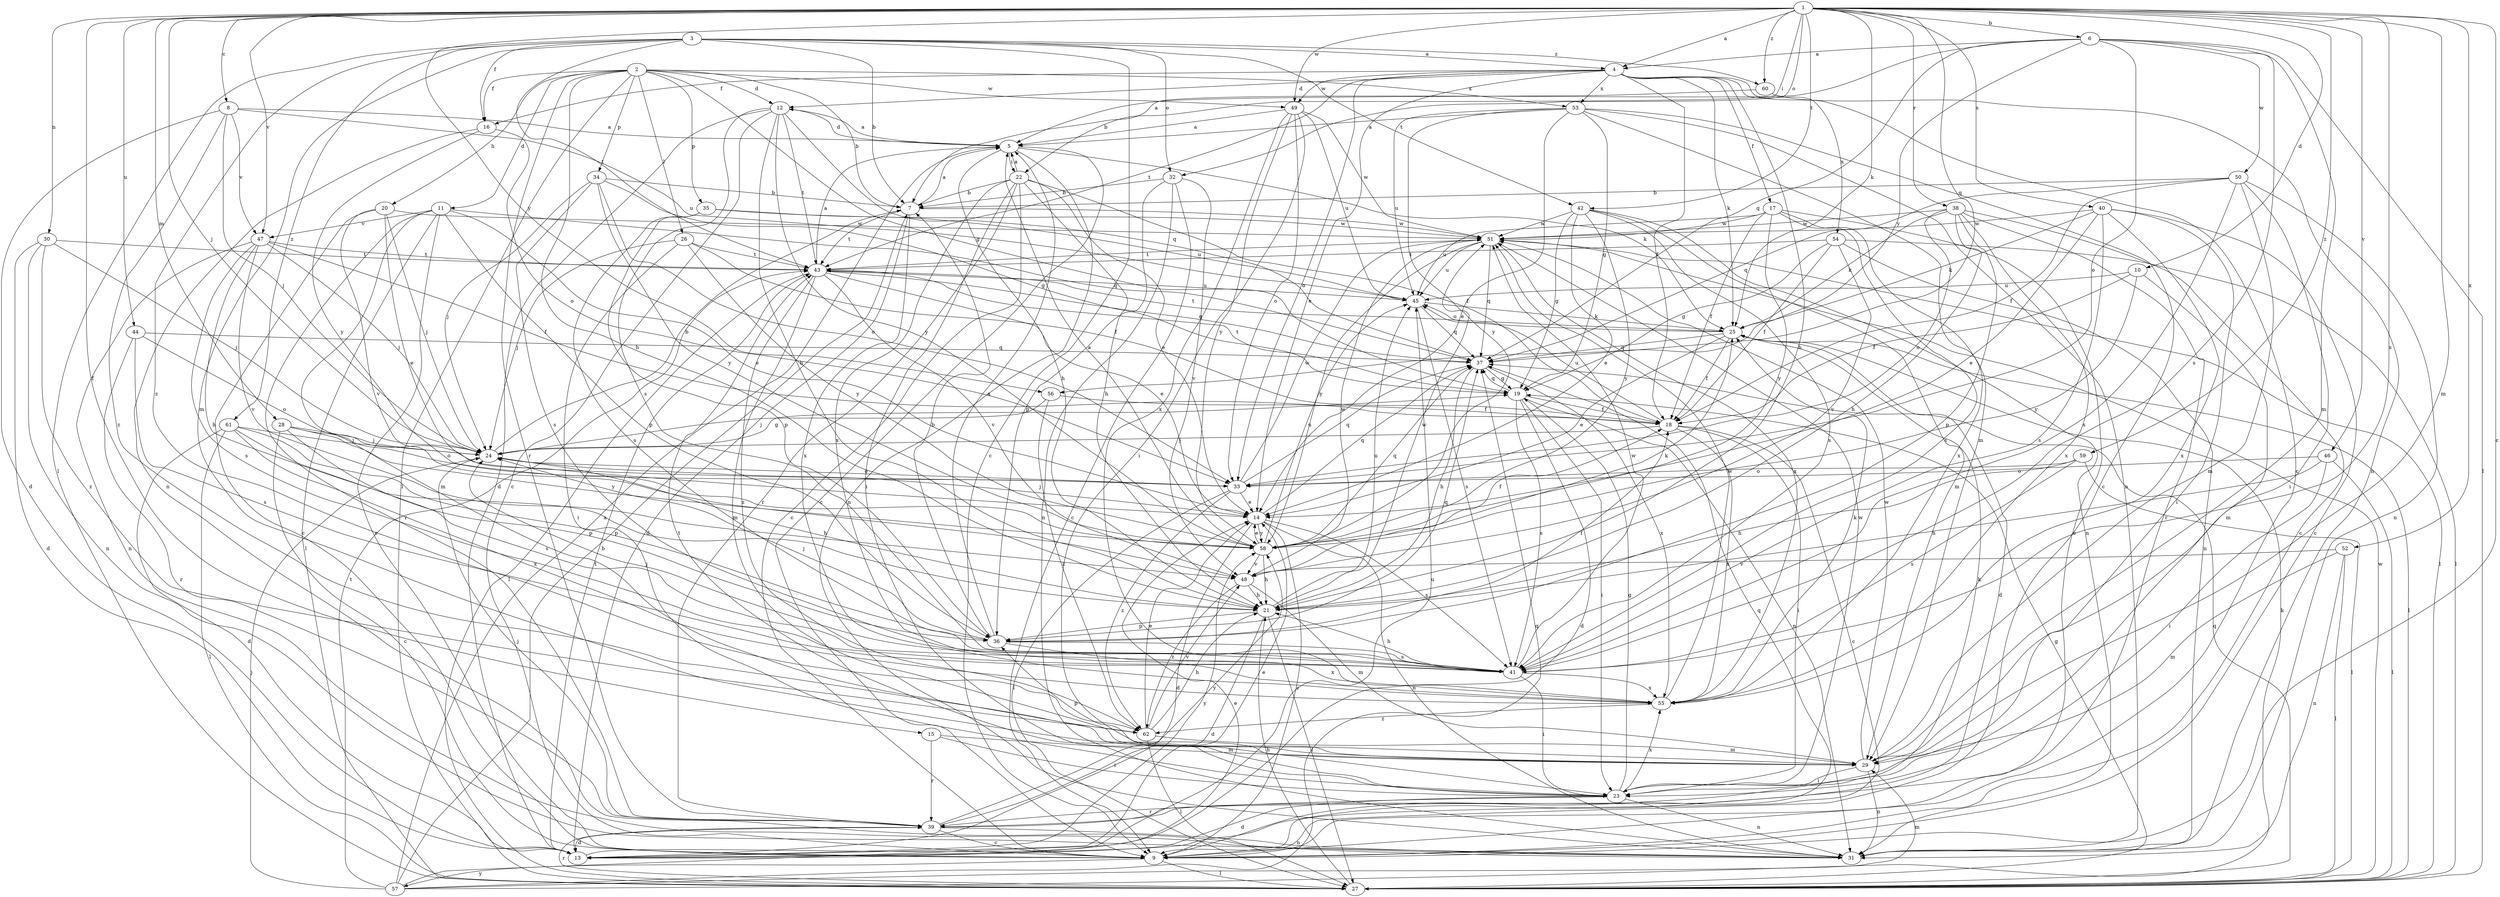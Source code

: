 strict digraph  {
	1 -> 4 [label=a];
	3 -> 4 [label=a];
	6 -> 4 [label=a];
	7 -> 5 [label=a];
	8 -> 5 [label=a];
	12 -> 5 [label=a];
	22 -> 5 [label=a];
	36 -> 5 [label=a];
	43 -> 5 [label=a];
	49 -> 5 [label=a];
	53 -> 5 [label=a];
	57 -> 5 [label=a];
	58 -> 5 [label=a];
	60 -> 5 [label=a];
	1 -> 6 [label=b];
	2 -> 7 [label=b];
	3 -> 7 [label=b];
	6 -> 7 [label=b];
	22 -> 7 [label=b];
	24 -> 7 [label=b];
	32 -> 7 [label=b];
	34 -> 7 [label=b];
	36 -> 7 [label=b];
	50 -> 7 [label=b];
	57 -> 7 [label=b];
	1 -> 8 [label=c];
	1 -> 9 [label=c];
	3 -> 9 [label=c];
	4 -> 9 [label=c];
	5 -> 9 [label=c];
	11 -> 9 [label=c];
	12 -> 9 [label=c];
	14 -> 9 [label=c];
	17 -> 9 [label=c];
	18 -> 9 [label=c];
	20 -> 9 [label=c];
	22 -> 9 [label=c];
	28 -> 9 [label=c];
	32 -> 9 [label=c];
	38 -> 9 [label=c];
	39 -> 9 [label=c];
	40 -> 9 [label=c];
	53 -> 9 [label=c];
	1 -> 10 [label=d];
	2 -> 11 [label=d];
	2 -> 12 [label=d];
	4 -> 12 [label=d];
	5 -> 12 [label=d];
	7 -> 13 [label=d];
	8 -> 13 [label=d];
	12 -> 13 [label=d];
	14 -> 13 [label=d];
	19 -> 13 [label=d];
	21 -> 13 [label=d];
	23 -> 13 [label=d];
	25 -> 13 [label=d];
	30 -> 13 [label=d];
	39 -> 13 [label=d];
	61 -> 13 [label=d];
	4 -> 14 [label=e];
	11 -> 14 [label=e];
	20 -> 14 [label=e];
	22 -> 14 [label=e];
	25 -> 14 [label=e];
	33 -> 14 [label=e];
	39 -> 14 [label=e];
	40 -> 14 [label=e];
	42 -> 14 [label=e];
	43 -> 14 [label=e];
	53 -> 14 [label=e];
	57 -> 14 [label=e];
	58 -> 14 [label=e];
	62 -> 14 [label=e];
	1 -> 15 [label=f];
	2 -> 16 [label=f];
	3 -> 16 [label=f];
	4 -> 16 [label=f];
	4 -> 17 [label=f];
	4 -> 18 [label=f];
	10 -> 18 [label=f];
	17 -> 18 [label=f];
	19 -> 18 [label=f];
	22 -> 18 [label=f];
	25 -> 18 [label=f];
	26 -> 18 [label=f];
	36 -> 18 [label=f];
	47 -> 18 [label=f];
	50 -> 18 [label=f];
	54 -> 18 [label=f];
	56 -> 18 [label=f];
	58 -> 18 [label=f];
	2 -> 19 [label=g];
	23 -> 19 [label=g];
	24 -> 19 [label=g];
	27 -> 19 [label=g];
	34 -> 19 [label=g];
	37 -> 19 [label=g];
	42 -> 19 [label=g];
	53 -> 19 [label=g];
	54 -> 19 [label=g];
	2 -> 20 [label=h];
	2 -> 21 [label=h];
	4 -> 21 [label=h];
	5 -> 21 [label=h];
	12 -> 21 [label=h];
	22 -> 21 [label=h];
	24 -> 21 [label=h];
	27 -> 21 [label=h];
	37 -> 21 [label=h];
	38 -> 21 [label=h];
	41 -> 21 [label=h];
	46 -> 21 [label=h];
	47 -> 21 [label=h];
	48 -> 21 [label=h];
	58 -> 21 [label=h];
	59 -> 21 [label=h];
	62 -> 21 [label=h];
	1 -> 22 [label=i];
	5 -> 22 [label=i];
	15 -> 23 [label=i];
	18 -> 23 [label=i];
	19 -> 23 [label=i];
	22 -> 23 [label=i];
	26 -> 23 [label=i];
	29 -> 23 [label=i];
	40 -> 23 [label=i];
	41 -> 23 [label=i];
	46 -> 23 [label=i];
	49 -> 23 [label=i];
	50 -> 23 [label=i];
	1 -> 24 [label=j];
	8 -> 24 [label=j];
	14 -> 24 [label=j];
	18 -> 24 [label=j];
	20 -> 24 [label=j];
	26 -> 24 [label=j];
	28 -> 24 [label=j];
	30 -> 24 [label=j];
	34 -> 24 [label=j];
	36 -> 24 [label=j];
	39 -> 24 [label=j];
	41 -> 24 [label=j];
	47 -> 24 [label=j];
	56 -> 24 [label=j];
	57 -> 24 [label=j];
	61 -> 24 [label=j];
	1 -> 25 [label=k];
	4 -> 25 [label=k];
	5 -> 25 [label=k];
	38 -> 25 [label=k];
	39 -> 25 [label=k];
	40 -> 25 [label=k];
	45 -> 25 [label=k];
	48 -> 25 [label=k];
	55 -> 25 [label=k];
	57 -> 25 [label=k];
	2 -> 26 [label=l];
	2 -> 27 [label=l];
	3 -> 27 [label=l];
	6 -> 27 [label=l];
	9 -> 27 [label=l];
	11 -> 27 [label=l];
	21 -> 27 [label=l];
	25 -> 27 [label=l];
	33 -> 27 [label=l];
	43 -> 27 [label=l];
	46 -> 27 [label=l];
	51 -> 27 [label=l];
	52 -> 27 [label=l];
	54 -> 27 [label=l];
	59 -> 27 [label=l];
	61 -> 27 [label=l];
	62 -> 27 [label=l];
	1 -> 28 [label=m];
	1 -> 29 [label=m];
	3 -> 29 [label=m];
	6 -> 29 [label=m];
	10 -> 29 [label=m];
	11 -> 29 [label=m];
	15 -> 29 [label=m];
	42 -> 29 [label=m];
	43 -> 29 [label=m];
	48 -> 29 [label=m];
	50 -> 29 [label=m];
	52 -> 29 [label=m];
	53 -> 29 [label=m];
	57 -> 29 [label=m];
	62 -> 29 [label=m];
	1 -> 30 [label=n];
	5 -> 31 [label=n];
	14 -> 31 [label=n];
	16 -> 31 [label=n];
	19 -> 31 [label=n];
	23 -> 31 [label=n];
	29 -> 31 [label=n];
	30 -> 31 [label=n];
	32 -> 31 [label=n];
	39 -> 31 [label=n];
	42 -> 31 [label=n];
	47 -> 31 [label=n];
	50 -> 31 [label=n];
	52 -> 31 [label=n];
	53 -> 31 [label=n];
	54 -> 31 [label=n];
	60 -> 31 [label=n];
	1 -> 32 [label=o];
	3 -> 32 [label=o];
	4 -> 33 [label=o];
	6 -> 33 [label=o];
	16 -> 33 [label=o];
	24 -> 33 [label=o];
	28 -> 33 [label=o];
	34 -> 33 [label=o];
	38 -> 33 [label=o];
	44 -> 33 [label=o];
	46 -> 33 [label=o];
	49 -> 33 [label=o];
	59 -> 33 [label=o];
	2 -> 34 [label=p];
	2 -> 35 [label=p];
	11 -> 36 [label=p];
	21 -> 36 [label=p];
	28 -> 36 [label=p];
	29 -> 36 [label=p];
	32 -> 36 [label=p];
	35 -> 36 [label=p];
	38 -> 36 [label=p];
	61 -> 36 [label=p];
	1 -> 37 [label=q];
	6 -> 37 [label=q];
	9 -> 37 [label=q];
	11 -> 37 [label=q];
	12 -> 37 [label=q];
	14 -> 37 [label=q];
	19 -> 37 [label=q];
	25 -> 37 [label=q];
	27 -> 37 [label=q];
	33 -> 37 [label=q];
	36 -> 37 [label=q];
	43 -> 37 [label=q];
	44 -> 37 [label=q];
	45 -> 37 [label=q];
	50 -> 37 [label=q];
	51 -> 37 [label=q];
	57 -> 37 [label=q];
	58 -> 37 [label=q];
	1 -> 38 [label=r];
	2 -> 39 [label=r];
	11 -> 39 [label=r];
	15 -> 39 [label=r];
	22 -> 39 [label=r];
	23 -> 39 [label=r];
	27 -> 39 [label=r];
	38 -> 39 [label=r];
	44 -> 39 [label=r];
	1 -> 40 [label=s];
	1 -> 41 [label=s];
	6 -> 41 [label=s];
	12 -> 41 [label=s];
	14 -> 41 [label=s];
	17 -> 41 [label=s];
	19 -> 41 [label=s];
	34 -> 41 [label=s];
	35 -> 41 [label=s];
	36 -> 41 [label=s];
	40 -> 41 [label=s];
	42 -> 41 [label=s];
	44 -> 41 [label=s];
	45 -> 41 [label=s];
	47 -> 41 [label=s];
	50 -> 41 [label=s];
	59 -> 41 [label=s];
	61 -> 41 [label=s];
	1 -> 42 [label=t];
	3 -> 42 [label=t];
	3 -> 43 [label=t];
	4 -> 43 [label=t];
	7 -> 43 [label=t];
	12 -> 43 [label=t];
	13 -> 43 [label=t];
	19 -> 43 [label=t];
	23 -> 43 [label=t];
	25 -> 43 [label=t];
	26 -> 43 [label=t];
	30 -> 43 [label=t];
	47 -> 43 [label=t];
	51 -> 43 [label=t];
	54 -> 43 [label=t];
	57 -> 43 [label=t];
	1 -> 44 [label=u];
	8 -> 45 [label=u];
	10 -> 45 [label=u];
	13 -> 45 [label=u];
	17 -> 45 [label=u];
	18 -> 45 [label=u];
	21 -> 45 [label=u];
	25 -> 45 [label=u];
	35 -> 45 [label=u];
	43 -> 45 [label=u];
	49 -> 45 [label=u];
	51 -> 45 [label=u];
	53 -> 45 [label=u];
	58 -> 45 [label=u];
	1 -> 46 [label=v];
	1 -> 47 [label=v];
	8 -> 47 [label=v];
	11 -> 47 [label=v];
	20 -> 48 [label=v];
	32 -> 48 [label=v];
	43 -> 48 [label=v];
	47 -> 48 [label=v];
	52 -> 48 [label=v];
	54 -> 48 [label=v];
	58 -> 48 [label=v];
	62 -> 48 [label=v];
	1 -> 49 [label=w];
	2 -> 49 [label=w];
	4 -> 49 [label=w];
	6 -> 50 [label=w];
	7 -> 51 [label=w];
	17 -> 51 [label=w];
	20 -> 51 [label=w];
	21 -> 51 [label=w];
	23 -> 51 [label=w];
	27 -> 51 [label=w];
	29 -> 51 [label=w];
	33 -> 51 [label=w];
	35 -> 51 [label=w];
	38 -> 51 [label=w];
	40 -> 51 [label=w];
	41 -> 51 [label=w];
	42 -> 51 [label=w];
	48 -> 51 [label=w];
	49 -> 51 [label=w];
	55 -> 51 [label=w];
	1 -> 52 [label=x];
	2 -> 53 [label=x];
	4 -> 53 [label=x];
	4 -> 54 [label=x];
	7 -> 55 [label=x];
	17 -> 55 [label=x];
	18 -> 55 [label=x];
	22 -> 55 [label=x];
	23 -> 55 [label=x];
	36 -> 55 [label=x];
	37 -> 55 [label=x];
	38 -> 55 [label=x];
	40 -> 55 [label=x];
	41 -> 55 [label=x];
	49 -> 55 [label=x];
	51 -> 55 [label=x];
	61 -> 55 [label=x];
	1 -> 56 [label=y];
	6 -> 56 [label=y];
	9 -> 57 [label=y];
	10 -> 58 [label=y];
	12 -> 58 [label=y];
	13 -> 58 [label=y];
	14 -> 58 [label=y];
	16 -> 58 [label=y];
	17 -> 58 [label=y];
	26 -> 58 [label=y];
	28 -> 58 [label=y];
	34 -> 58 [label=y];
	39 -> 58 [label=y];
	42 -> 58 [label=y];
	49 -> 58 [label=y];
	51 -> 58 [label=y];
	53 -> 58 [label=y];
	1 -> 59 [label=z];
	1 -> 60 [label=z];
	3 -> 60 [label=z];
	3 -> 61 [label=z];
	3 -> 62 [label=z];
	8 -> 62 [label=z];
	30 -> 62 [label=z];
	33 -> 62 [label=z];
	43 -> 62 [label=z];
	48 -> 62 [label=z];
	55 -> 62 [label=z];
	56 -> 62 [label=z];
}
